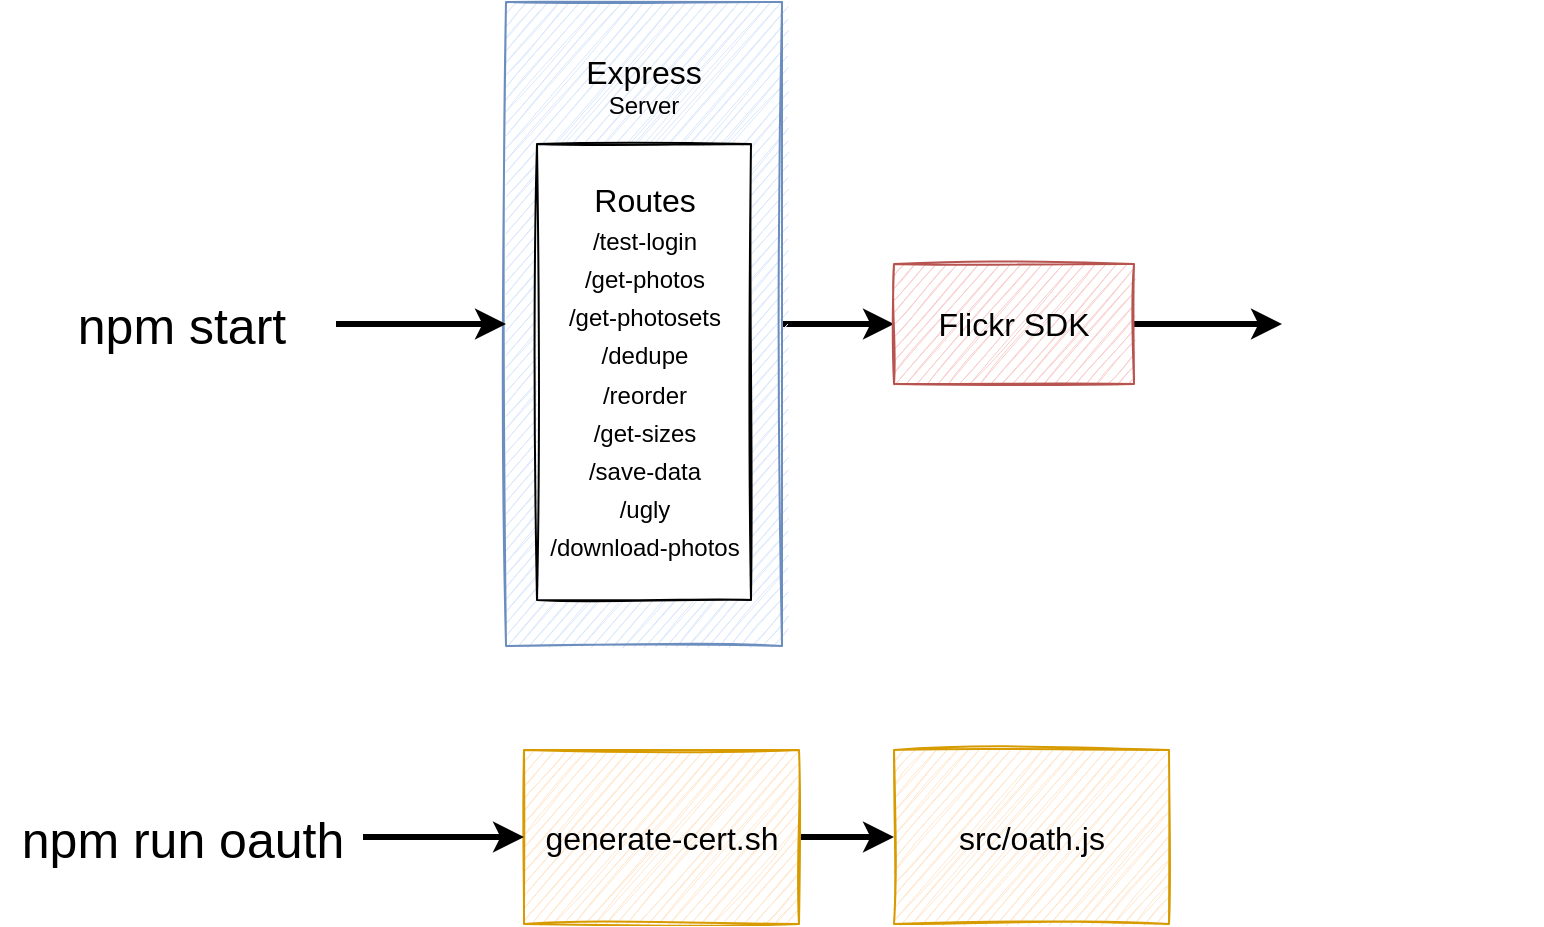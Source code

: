 <mxfile version="16.2.7" type="device"><diagram id="6tbR7dPSw1vObN9duCzK" name="Page-1"><mxGraphModel dx="1569" dy="570" grid="0" gridSize="10" guides="1" tooltips="1" connect="1" arrows="1" fold="1" page="0" pageScale="1" pageWidth="850" pageHeight="1100" math="0" shadow="0"><root><mxCell id="0"/><mxCell id="1" parent="0"/><mxCell id="ORYFNZVBaj4ud1PJKJ4m-4" value="" style="edgeStyle=orthogonalEdgeStyle;rounded=0;orthogonalLoop=1;jettySize=auto;html=1;fontSize=16;strokeWidth=3;" edge="1" parent="1" source="ORYFNZVBaj4ud1PJKJ4m-1" target="ORYFNZVBaj4ud1PJKJ4m-3"><mxGeometry relative="1" as="geometry"/></mxCell><mxCell id="ORYFNZVBaj4ud1PJKJ4m-1" value="&lt;font style=&quot;font-size: 16px&quot;&gt;&lt;br&gt;Express&lt;/font&gt;&lt;br&gt;Server" style="rounded=0;whiteSpace=wrap;html=1;shadow=0;sketch=1;fillColor=#dae8fc;strokeColor=#6c8ebf;verticalAlign=top;" vertex="1" parent="1"><mxGeometry x="133" y="113" width="138" height="322" as="geometry"/></mxCell><mxCell id="ORYFNZVBaj4ud1PJKJ4m-2" value="Routes&lt;br style=&quot;font-size: 15px&quot;&gt;&lt;font style=&quot;font-size: 12px&quot;&gt;/test-login&lt;br&gt;/get-photos&lt;br&gt;/get-photosets&lt;br&gt;/dedupe&lt;br&gt;/reorder&lt;br&gt;/get-sizes&lt;br&gt;/save-data&lt;br&gt;/ugly&lt;br&gt;/download-photos&lt;br&gt;&lt;/font&gt;" style="rounded=0;whiteSpace=wrap;html=1;shadow=0;sketch=1;fontSize=16;" vertex="1" parent="1"><mxGeometry x="148.5" y="184" width="107" height="228" as="geometry"/></mxCell><mxCell id="ORYFNZVBaj4ud1PJKJ4m-6" style="edgeStyle=orthogonalEdgeStyle;rounded=0;orthogonalLoop=1;jettySize=auto;html=1;fontSize=16;strokeWidth=3;" edge="1" parent="1" source="ORYFNZVBaj4ud1PJKJ4m-3" target="ORYFNZVBaj4ud1PJKJ4m-5"><mxGeometry relative="1" as="geometry"/></mxCell><mxCell id="ORYFNZVBaj4ud1PJKJ4m-3" value="&lt;font style=&quot;font-size: 16px&quot;&gt;Flickr SDK&lt;/font&gt;" style="rounded=0;whiteSpace=wrap;html=1;shadow=0;sketch=1;fontSize=12;fillColor=#f8cecc;strokeColor=#b85450;" vertex="1" parent="1"><mxGeometry x="327" y="244" width="120" height="60" as="geometry"/></mxCell><mxCell id="ORYFNZVBaj4ud1PJKJ4m-5" value="" style="shape=image;verticalLabelPosition=bottom;labelBackgroundColor=default;verticalAlign=top;aspect=fixed;imageAspect=0;image=https://1000logos.net/wp-content/uploads/2020/06/Flickr-Logo.png;" vertex="1" parent="1"><mxGeometry x="521" y="237.5" width="129.56" height="73" as="geometry"/></mxCell><mxCell id="ORYFNZVBaj4ud1PJKJ4m-11" style="edgeStyle=orthogonalEdgeStyle;rounded=0;orthogonalLoop=1;jettySize=auto;html=1;fontSize=168;strokeWidth=3;" edge="1" parent="1" source="ORYFNZVBaj4ud1PJKJ4m-7" target="ORYFNZVBaj4ud1PJKJ4m-8"><mxGeometry relative="1" as="geometry"/></mxCell><mxCell id="ORYFNZVBaj4ud1PJKJ4m-7" value="generate-cert.sh" style="rounded=0;whiteSpace=wrap;html=1;shadow=0;sketch=1;fontSize=16;fillColor=#ffe6cc;strokeColor=#d79b00;" vertex="1" parent="1"><mxGeometry x="142" y="487" width="137.5" height="87" as="geometry"/></mxCell><mxCell id="ORYFNZVBaj4ud1PJKJ4m-8" value="src/oath.js" style="rounded=0;whiteSpace=wrap;html=1;shadow=0;sketch=1;fontSize=16;fillColor=#ffe6cc;strokeColor=#d79b00;" vertex="1" parent="1"><mxGeometry x="327" y="487" width="137.5" height="87" as="geometry"/></mxCell><mxCell id="ORYFNZVBaj4ud1PJKJ4m-13" style="edgeStyle=orthogonalEdgeStyle;rounded=0;orthogonalLoop=1;jettySize=auto;html=1;fontSize=25;strokeWidth=3;entryX=0;entryY=0.5;entryDx=0;entryDy=0;" edge="1" parent="1" source="ORYFNZVBaj4ud1PJKJ4m-12" target="ORYFNZVBaj4ud1PJKJ4m-1"><mxGeometry relative="1" as="geometry"><mxPoint x="128" y="274" as="targetPoint"/></mxGeometry></mxCell><mxCell id="ORYFNZVBaj4ud1PJKJ4m-12" value="npm start" style="text;html=1;strokeColor=none;fillColor=none;align=center;verticalAlign=middle;whiteSpace=wrap;rounded=0;shadow=0;sketch=1;fontSize=25;" vertex="1" parent="1"><mxGeometry x="-106" y="263" width="154" height="22" as="geometry"/></mxCell><mxCell id="ORYFNZVBaj4ud1PJKJ4m-15" style="edgeStyle=orthogonalEdgeStyle;rounded=0;orthogonalLoop=1;jettySize=auto;html=1;entryX=0;entryY=0.5;entryDx=0;entryDy=0;fontSize=25;strokeWidth=3;" edge="1" parent="1" source="ORYFNZVBaj4ud1PJKJ4m-14" target="ORYFNZVBaj4ud1PJKJ4m-7"><mxGeometry relative="1" as="geometry"/></mxCell><mxCell id="ORYFNZVBaj4ud1PJKJ4m-14" value="npm run oauth" style="text;html=1;strokeColor=none;fillColor=none;align=center;verticalAlign=middle;whiteSpace=wrap;rounded=0;shadow=0;sketch=1;fontSize=25;" vertex="1" parent="1"><mxGeometry x="-119.5" y="519.5" width="181" height="22" as="geometry"/></mxCell></root></mxGraphModel></diagram></mxfile>